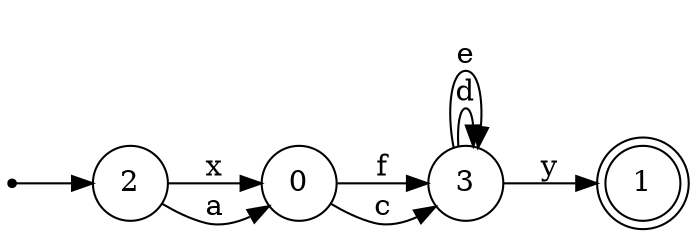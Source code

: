 digraph {
	rankdir = LR;
	size = "30,20";
	node [shape = point]; "dummy0"
	node [shape = circle]; "2"
	"dummy0" -> "2";
	node [shape = circle]; "0";
	node [shape = doublecircle]; "1";
	node [shape = circle]; "3";
	"3" -> "1" [label = "y"];
	"3" -> "3" [label = "d"];
	"3" -> "3" [label = "e"];
	"0" -> "3" [label = "f"];
	"0" -> "3" [label = "c"];
	"2" -> "0" [label = "x"];
	"2" -> "0" [label = "a"];
}